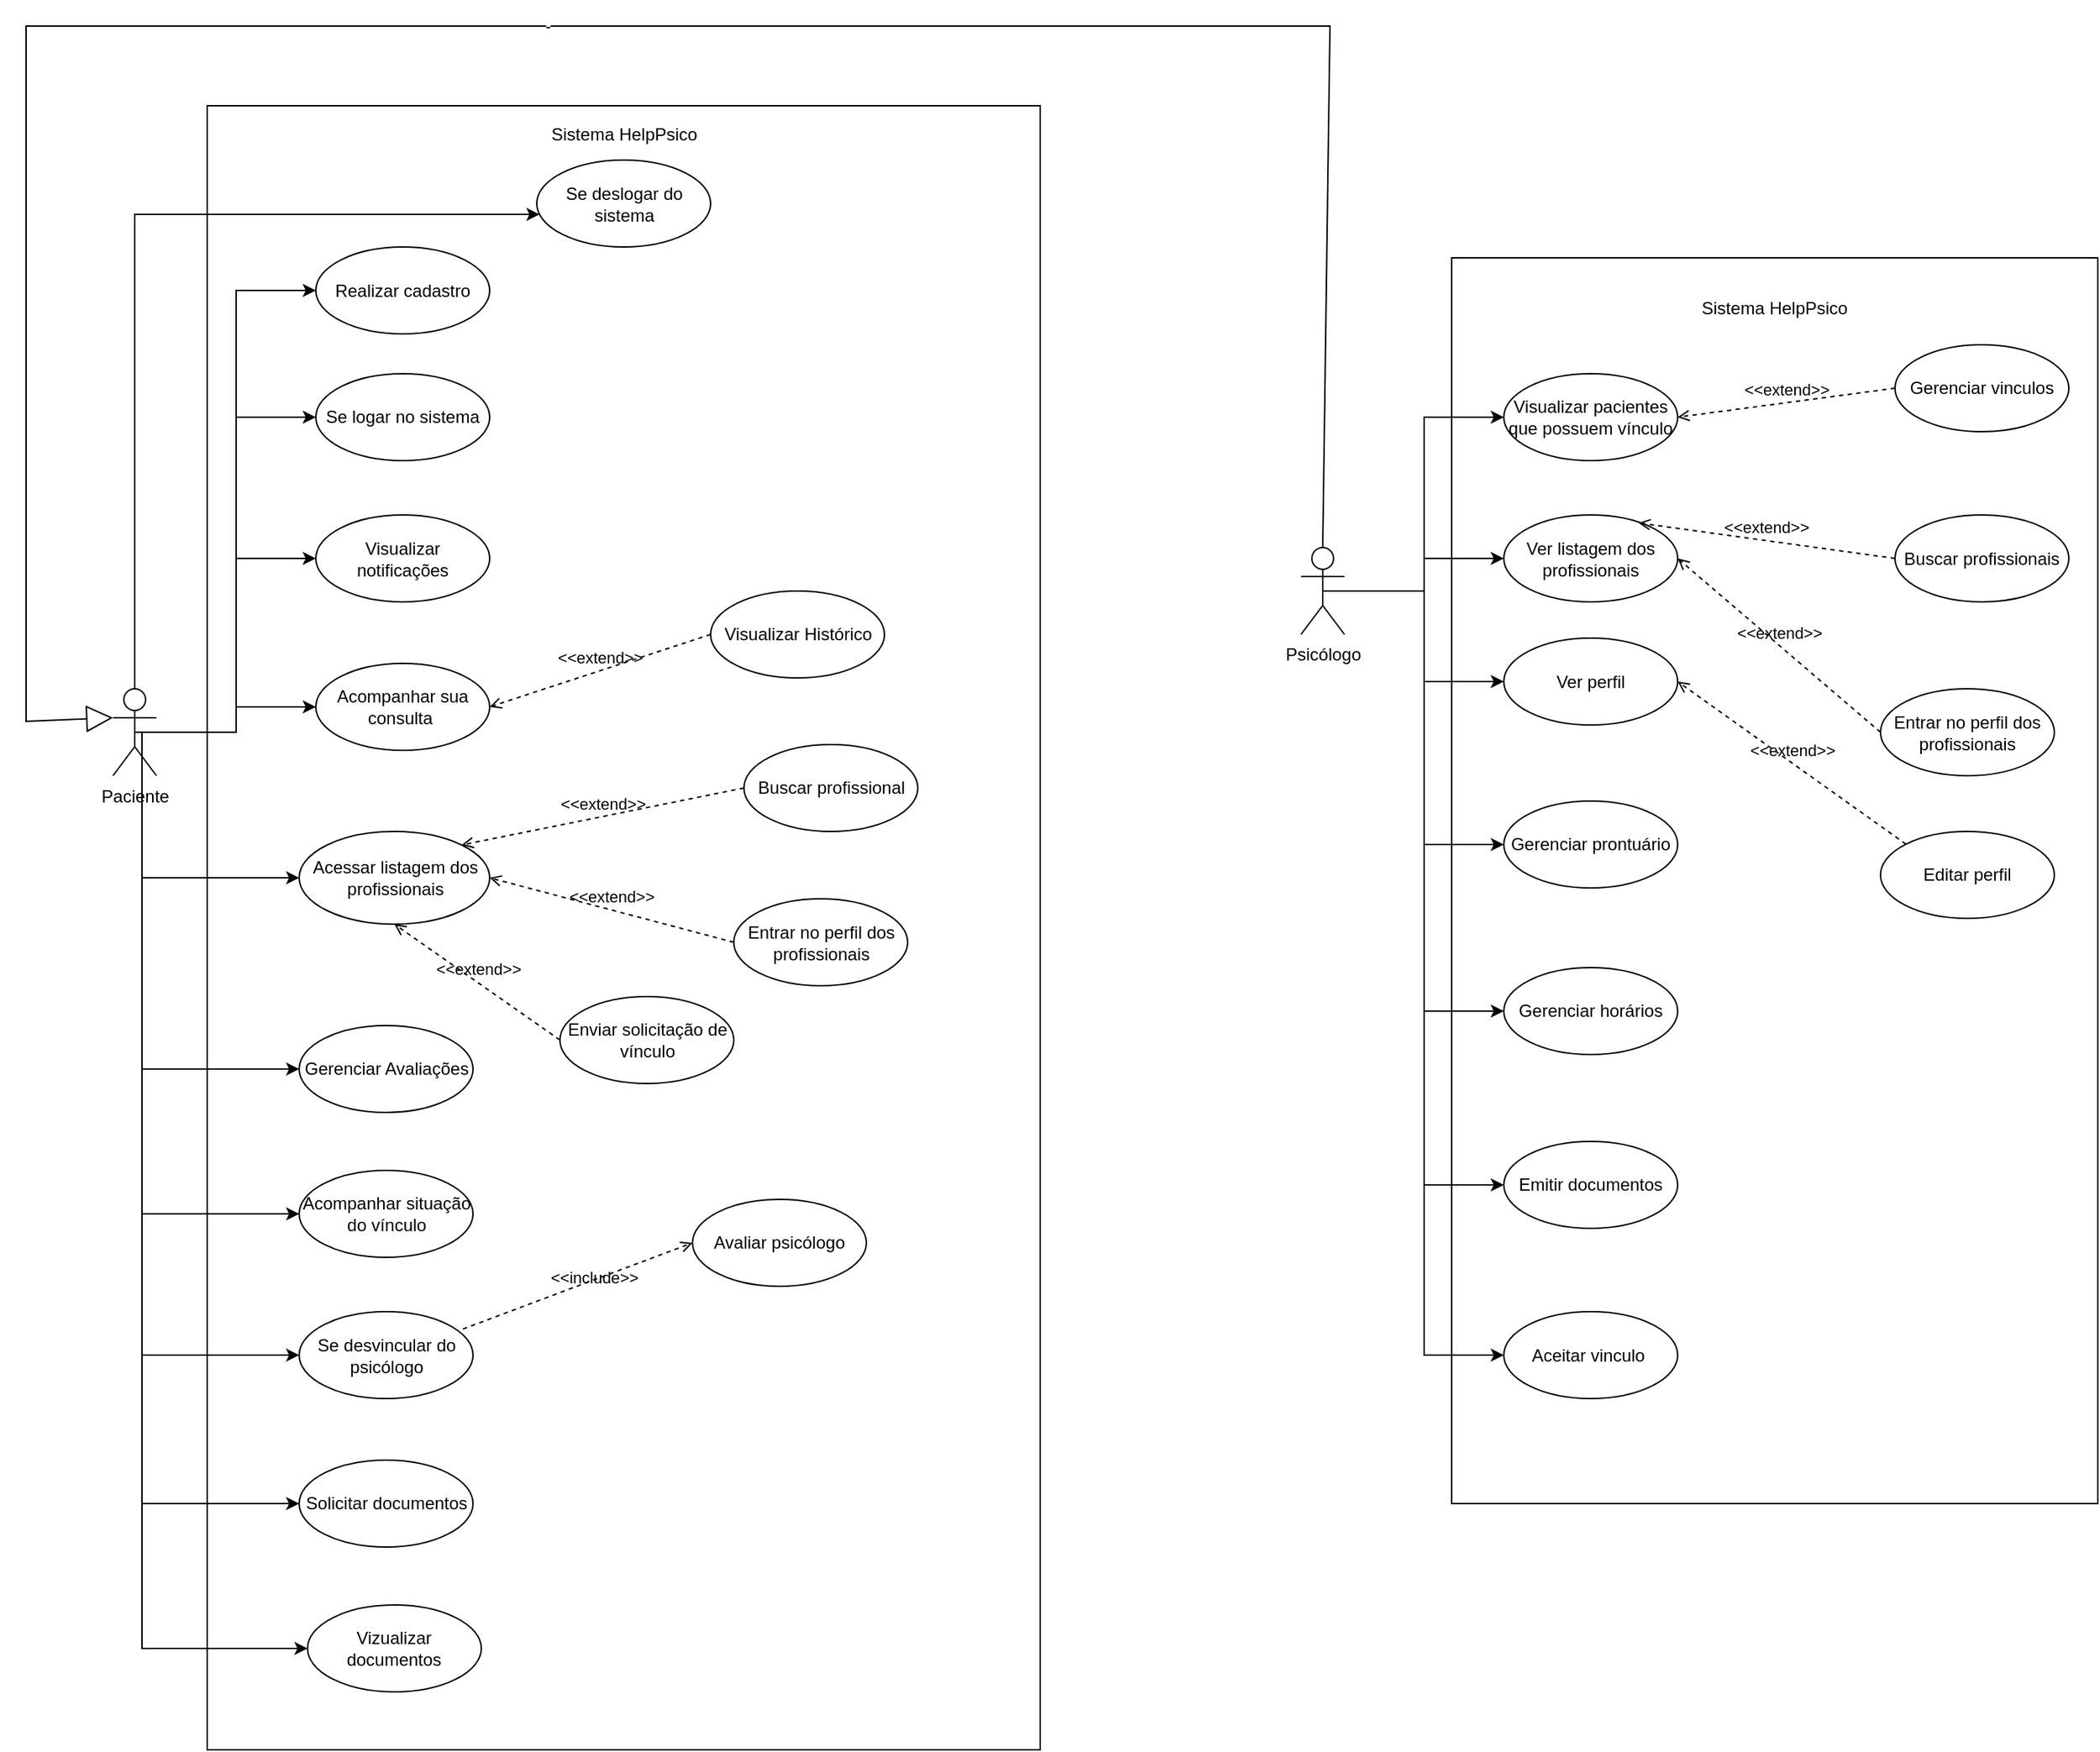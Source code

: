 <mxfile version="26.2.2">
  <diagram name="Página-1" id="GL1pwOXR8_x6SwgY-prI">
    <mxGraphModel dx="1667" dy="2010" grid="1" gridSize="10" guides="1" tooltips="1" connect="1" arrows="1" fold="1" page="1" pageScale="1" pageWidth="827" pageHeight="1169" math="0" shadow="0">
      <root>
        <mxCell id="0" />
        <mxCell id="1" parent="0" />
        <mxCell id="RLy1npx4N5lf20qVxHuJ-1" value="" style="rounded=0;whiteSpace=wrap;html=1;" parent="1" vertex="1">
          <mxGeometry x="165" y="45" width="575" height="1135" as="geometry" />
        </mxCell>
        <mxCell id="RLy1npx4N5lf20qVxHuJ-2" style="edgeStyle=orthogonalEdgeStyle;rounded=0;orthogonalLoop=1;jettySize=auto;html=1;entryX=0;entryY=0.5;entryDx=0;entryDy=0;" parent="1" source="RLy1npx4N5lf20qVxHuJ-8" target="RLy1npx4N5lf20qVxHuJ-20" edge="1">
          <mxGeometry relative="1" as="geometry" />
        </mxCell>
        <mxCell id="RLy1npx4N5lf20qVxHuJ-3" style="edgeStyle=orthogonalEdgeStyle;rounded=0;orthogonalLoop=1;jettySize=auto;html=1;entryX=0;entryY=0.5;entryDx=0;entryDy=0;" parent="1" source="RLy1npx4N5lf20qVxHuJ-8" target="RLy1npx4N5lf20qVxHuJ-9" edge="1">
          <mxGeometry relative="1" as="geometry" />
        </mxCell>
        <mxCell id="RLy1npx4N5lf20qVxHuJ-4" style="edgeStyle=orthogonalEdgeStyle;rounded=0;orthogonalLoop=1;jettySize=auto;html=1;entryX=0;entryY=0.5;entryDx=0;entryDy=0;" parent="1" source="RLy1npx4N5lf20qVxHuJ-8" target="RLy1npx4N5lf20qVxHuJ-21" edge="1">
          <mxGeometry relative="1" as="geometry" />
        </mxCell>
        <mxCell id="RLy1npx4N5lf20qVxHuJ-5" style="edgeStyle=orthogonalEdgeStyle;rounded=0;orthogonalLoop=1;jettySize=auto;html=1;entryX=0;entryY=0.5;entryDx=0;entryDy=0;" parent="1" source="RLy1npx4N5lf20qVxHuJ-8" target="RLy1npx4N5lf20qVxHuJ-22" edge="1">
          <mxGeometry relative="1" as="geometry">
            <Array as="points">
              <mxPoint x="120" y="578" />
            </Array>
          </mxGeometry>
        </mxCell>
        <mxCell id="RLy1npx4N5lf20qVxHuJ-6" style="edgeStyle=orthogonalEdgeStyle;rounded=0;orthogonalLoop=1;jettySize=auto;html=1;exitX=0.5;exitY=0;exitDx=0;exitDy=0;exitPerimeter=0;" parent="1" source="RLy1npx4N5lf20qVxHuJ-8" target="RLy1npx4N5lf20qVxHuJ-38" edge="1">
          <mxGeometry relative="1" as="geometry">
            <Array as="points">
              <mxPoint x="115" y="120" />
            </Array>
          </mxGeometry>
        </mxCell>
        <mxCell id="RLy1npx4N5lf20qVxHuJ-7" style="edgeStyle=orthogonalEdgeStyle;rounded=0;orthogonalLoop=1;jettySize=auto;html=1;entryX=0;entryY=0.5;entryDx=0;entryDy=0;exitX=0.5;exitY=0.5;exitDx=0;exitDy=0;exitPerimeter=0;" parent="1" source="RLy1npx4N5lf20qVxHuJ-8" target="RLy1npx4N5lf20qVxHuJ-46" edge="1">
          <mxGeometry relative="1" as="geometry">
            <Array as="points">
              <mxPoint x="120" y="477" />
              <mxPoint x="120" y="710" />
            </Array>
          </mxGeometry>
        </mxCell>
        <mxCell id="RLy1npx4N5lf20qVxHuJ-8" value="Paciente" style="shape=umlActor;verticalLabelPosition=bottom;verticalAlign=top;html=1;outlineConnect=0;" parent="1" vertex="1">
          <mxGeometry x="100" y="447.5" width="30" height="60" as="geometry" />
        </mxCell>
        <mxCell id="RLy1npx4N5lf20qVxHuJ-9" value="Se logar no sistema" style="ellipse;whiteSpace=wrap;html=1;" parent="1" vertex="1">
          <mxGeometry x="240" y="230" width="120" height="60" as="geometry" />
        </mxCell>
        <mxCell id="RLy1npx4N5lf20qVxHuJ-10" value="Sistema HelpPsico" style="text;html=1;align=center;verticalAlign=middle;whiteSpace=wrap;rounded=0;" parent="1" vertex="1">
          <mxGeometry x="395.5" y="50" width="114" height="30" as="geometry" />
        </mxCell>
        <mxCell id="RLy1npx4N5lf20qVxHuJ-11" value="" style="rounded=0;whiteSpace=wrap;html=1;" parent="1" vertex="1">
          <mxGeometry x="1024" y="150" width="446" height="860" as="geometry" />
        </mxCell>
        <mxCell id="RLy1npx4N5lf20qVxHuJ-15" style="edgeStyle=orthogonalEdgeStyle;rounded=0;orthogonalLoop=1;jettySize=auto;html=1;entryX=0;entryY=0.5;entryDx=0;entryDy=0;" parent="1" source="RLy1npx4N5lf20qVxHuJ-18" target="RLy1npx4N5lf20qVxHuJ-47" edge="1">
          <mxGeometry relative="1" as="geometry" />
        </mxCell>
        <mxCell id="RLy1npx4N5lf20qVxHuJ-16" style="edgeStyle=orthogonalEdgeStyle;rounded=0;orthogonalLoop=1;jettySize=auto;html=1;entryX=0;entryY=0.5;entryDx=0;entryDy=0;" parent="1" source="RLy1npx4N5lf20qVxHuJ-18" target="RLy1npx4N5lf20qVxHuJ-50" edge="1">
          <mxGeometry relative="1" as="geometry" />
        </mxCell>
        <mxCell id="RLy1npx4N5lf20qVxHuJ-17" style="edgeStyle=orthogonalEdgeStyle;rounded=0;orthogonalLoop=1;jettySize=auto;html=1;entryX=0;entryY=0.5;entryDx=0;entryDy=0;" parent="1" source="RLy1npx4N5lf20qVxHuJ-18" target="RLy1npx4N5lf20qVxHuJ-52" edge="1">
          <mxGeometry relative="1" as="geometry" />
        </mxCell>
        <mxCell id="RLy1npx4N5lf20qVxHuJ-18" value="Psicólogo" style="shape=umlActor;verticalLabelPosition=bottom;verticalAlign=top;html=1;outlineConnect=0;" parent="1" vertex="1">
          <mxGeometry x="920" y="350" width="30" height="60" as="geometry" />
        </mxCell>
        <mxCell id="RLy1npx4N5lf20qVxHuJ-19" value="Sistema HelpPsico" style="text;html=1;align=center;verticalAlign=middle;whiteSpace=wrap;rounded=0;" parent="1" vertex="1">
          <mxGeometry x="1192" y="170" width="110" height="30" as="geometry" />
        </mxCell>
        <mxCell id="RLy1npx4N5lf20qVxHuJ-20" value="Realizar cadastro" style="ellipse;whiteSpace=wrap;html=1;" parent="1" vertex="1">
          <mxGeometry x="240" y="142.5" width="120" height="60" as="geometry" />
        </mxCell>
        <mxCell id="RLy1npx4N5lf20qVxHuJ-21" value="Acompanhar sua consulta&amp;nbsp;" style="ellipse;whiteSpace=wrap;html=1;" parent="1" vertex="1">
          <mxGeometry x="240" y="430" width="120" height="60" as="geometry" />
        </mxCell>
        <mxCell id="RLy1npx4N5lf20qVxHuJ-22" value="Acessar listagem dos profissionais" style="ellipse;whiteSpace=wrap;html=1;" parent="1" vertex="1">
          <mxGeometry x="228.5" y="546" width="131.5" height="64" as="geometry" />
        </mxCell>
        <mxCell id="RLy1npx4N5lf20qVxHuJ-23" value="Visualizar notificações" style="ellipse;whiteSpace=wrap;html=1;" parent="1" vertex="1">
          <mxGeometry x="240" y="327.5" width="120" height="60" as="geometry" />
        </mxCell>
        <mxCell id="RLy1npx4N5lf20qVxHuJ-24" value="Visualizar Histórico" style="ellipse;whiteSpace=wrap;html=1;" parent="1" vertex="1">
          <mxGeometry x="512.5" y="380" width="120" height="60" as="geometry" />
        </mxCell>
        <mxCell id="RLy1npx4N5lf20qVxHuJ-25" value="Acompanhar situação do vínculo" style="ellipse;whiteSpace=wrap;html=1;" parent="1" vertex="1">
          <mxGeometry x="228.5" y="780" width="120" height="60" as="geometry" />
        </mxCell>
        <mxCell id="RLy1npx4N5lf20qVxHuJ-27" value="&amp;lt;&amp;lt;extend&amp;gt;&amp;gt;" style="html=1;verticalAlign=bottom;labelBackgroundColor=none;endArrow=open;endFill=0;dashed=1;rounded=0;exitX=0;exitY=0.5;exitDx=0;exitDy=0;entryX=1;entryY=0.5;entryDx=0;entryDy=0;" parent="1" source="RLy1npx4N5lf20qVxHuJ-24" target="RLy1npx4N5lf20qVxHuJ-21" edge="1">
          <mxGeometry width="160" relative="1" as="geometry">
            <mxPoint x="353" y="349" as="sourcePoint" />
            <mxPoint x="441" y="301" as="targetPoint" />
          </mxGeometry>
        </mxCell>
        <mxCell id="RLy1npx4N5lf20qVxHuJ-29" value="Buscar profissional" style="ellipse;whiteSpace=wrap;html=1;" parent="1" vertex="1">
          <mxGeometry x="535.5" y="486" width="120" height="60" as="geometry" />
        </mxCell>
        <mxCell id="RLy1npx4N5lf20qVxHuJ-30" value="&amp;lt;&amp;lt;extend&amp;gt;&amp;gt;" style="html=1;verticalAlign=bottom;labelBackgroundColor=none;endArrow=open;endFill=0;dashed=1;rounded=0;exitX=0;exitY=0.5;exitDx=0;exitDy=0;entryX=1;entryY=0;entryDx=0;entryDy=0;" parent="1" source="RLy1npx4N5lf20qVxHuJ-29" target="RLy1npx4N5lf20qVxHuJ-22" edge="1">
          <mxGeometry width="160" relative="1" as="geometry">
            <mxPoint x="460" y="470" as="sourcePoint" />
            <mxPoint x="470" y="490" as="targetPoint" />
          </mxGeometry>
        </mxCell>
        <mxCell id="RLy1npx4N5lf20qVxHuJ-31" value="Entrar no perfil dos profissionais" style="ellipse;whiteSpace=wrap;html=1;" parent="1" vertex="1">
          <mxGeometry x="528.5" y="592.5" width="120" height="60" as="geometry" />
        </mxCell>
        <mxCell id="RLy1npx4N5lf20qVxHuJ-32" value="&amp;lt;&amp;lt;extend&amp;gt;&amp;gt;" style="html=1;verticalAlign=bottom;labelBackgroundColor=none;endArrow=open;endFill=0;dashed=1;rounded=0;exitX=0;exitY=0.5;exitDx=0;exitDy=0;entryX=1;entryY=0.5;entryDx=0;entryDy=0;" parent="1" source="RLy1npx4N5lf20qVxHuJ-31" target="RLy1npx4N5lf20qVxHuJ-22" edge="1">
          <mxGeometry width="160" relative="1" as="geometry">
            <mxPoint x="460" y="560" as="sourcePoint" />
            <mxPoint x="620" y="560" as="targetPoint" />
          </mxGeometry>
        </mxCell>
        <mxCell id="RLy1npx4N5lf20qVxHuJ-33" value="Enviar solicitação de vínculo" style="ellipse;whiteSpace=wrap;html=1;" parent="1" vertex="1">
          <mxGeometry x="408.5" y="660" width="120" height="60" as="geometry" />
        </mxCell>
        <mxCell id="RLy1npx4N5lf20qVxHuJ-34" value="&amp;lt;&amp;lt;extend&amp;gt;&amp;gt;" style="html=1;verticalAlign=bottom;labelBackgroundColor=none;endArrow=open;endFill=0;dashed=1;rounded=0;exitX=0;exitY=0.5;exitDx=0;exitDy=0;entryX=0.5;entryY=1;entryDx=0;entryDy=0;" parent="1" source="RLy1npx4N5lf20qVxHuJ-33" target="RLy1npx4N5lf20qVxHuJ-22" edge="1">
          <mxGeometry width="160" relative="1" as="geometry">
            <mxPoint x="370" y="540" as="sourcePoint" />
            <mxPoint x="540" y="540" as="targetPoint" />
          </mxGeometry>
        </mxCell>
        <mxCell id="RLy1npx4N5lf20qVxHuJ-36" value="Se desvincular do psicólogo" style="ellipse;whiteSpace=wrap;html=1;" parent="1" vertex="1">
          <mxGeometry x="228.5" y="877.5" width="120" height="60" as="geometry" />
        </mxCell>
        <mxCell id="RLy1npx4N5lf20qVxHuJ-38" value="Se deslogar do sistema" style="ellipse;whiteSpace=wrap;html=1;" parent="1" vertex="1">
          <mxGeometry x="392.5" y="82.5" width="120" height="60" as="geometry" />
        </mxCell>
        <mxCell id="RLy1npx4N5lf20qVxHuJ-42" value="Solicitar documentos" style="ellipse;whiteSpace=wrap;html=1;" parent="1" vertex="1">
          <mxGeometry x="228.5" y="980" width="120" height="60" as="geometry" />
        </mxCell>
        <mxCell id="RLy1npx4N5lf20qVxHuJ-44" value="Avaliar psicólogo" style="ellipse;whiteSpace=wrap;html=1;" parent="1" vertex="1">
          <mxGeometry x="500" y="800" width="120" height="60" as="geometry" />
        </mxCell>
        <mxCell id="RLy1npx4N5lf20qVxHuJ-45" value="&amp;lt;&amp;lt;include&lt;span style=&quot;background-color: initial;&quot;&gt;&amp;gt;&amp;gt;&lt;/span&gt;" style="html=1;verticalAlign=bottom;labelBackgroundColor=none;endArrow=open;endFill=0;dashed=1;rounded=0;exitX=0.942;exitY=0.2;exitDx=0;exitDy=0;entryX=0;entryY=0.5;entryDx=0;entryDy=0;exitPerimeter=0;" parent="1" source="RLy1npx4N5lf20qVxHuJ-36" target="RLy1npx4N5lf20qVxHuJ-44" edge="1">
          <mxGeometry x="0.121" y="-7" width="160" relative="1" as="geometry">
            <mxPoint x="370" y="413" as="sourcePoint" />
            <mxPoint x="539" y="326" as="targetPoint" />
            <mxPoint x="-1" as="offset" />
          </mxGeometry>
        </mxCell>
        <mxCell id="RLy1npx4N5lf20qVxHuJ-46" value="Gerenciar Avaliações" style="ellipse;whiteSpace=wrap;html=1;" parent="1" vertex="1">
          <mxGeometry x="228.5" y="680" width="120" height="60" as="geometry" />
        </mxCell>
        <mxCell id="RLy1npx4N5lf20qVxHuJ-47" value="Visualizar pacientes que possuem vínculo" style="ellipse;whiteSpace=wrap;html=1;" parent="1" vertex="1">
          <mxGeometry x="1060" y="230" width="120" height="60" as="geometry" />
        </mxCell>
        <mxCell id="RLy1npx4N5lf20qVxHuJ-48" value="Gerenciar vinculos" style="ellipse;whiteSpace=wrap;html=1;" parent="1" vertex="1">
          <mxGeometry x="1330" y="210" width="120" height="60" as="geometry" />
        </mxCell>
        <mxCell id="RLy1npx4N5lf20qVxHuJ-50" value="Ver listagem dos profissionais" style="ellipse;whiteSpace=wrap;html=1;" parent="1" vertex="1">
          <mxGeometry x="1060" y="327.5" width="120" height="60" as="geometry" />
        </mxCell>
        <mxCell id="RLy1npx4N5lf20qVxHuJ-51" value="&amp;lt;&amp;lt;extend&amp;gt;&amp;gt;" style="html=1;verticalAlign=bottom;labelBackgroundColor=none;endArrow=open;endFill=0;dashed=1;rounded=0;entryX=1;entryY=0.5;entryDx=0;entryDy=0;exitX=0;exitY=0.5;exitDx=0;exitDy=0;" parent="1" source="RLy1npx4N5lf20qVxHuJ-48" target="RLy1npx4N5lf20qVxHuJ-47" edge="1">
          <mxGeometry width="160" relative="1" as="geometry">
            <mxPoint x="1050" y="320" as="sourcePoint" />
            <mxPoint x="1210" y="320" as="targetPoint" />
          </mxGeometry>
        </mxCell>
        <mxCell id="RLy1npx4N5lf20qVxHuJ-52" value="Ver perfil" style="ellipse;whiteSpace=wrap;html=1;" parent="1" vertex="1">
          <mxGeometry x="1060" y="412.5" width="120" height="60" as="geometry" />
        </mxCell>
        <mxCell id="RLy1npx4N5lf20qVxHuJ-53" value="Editar perfil" style="ellipse;whiteSpace=wrap;html=1;" parent="1" vertex="1">
          <mxGeometry x="1320" y="546" width="120" height="60" as="geometry" />
        </mxCell>
        <mxCell id="RLy1npx4N5lf20qVxHuJ-56" value="&amp;lt;&amp;lt;extend&amp;gt;&amp;gt;" style="html=1;verticalAlign=bottom;labelBackgroundColor=none;endArrow=open;endFill=0;dashed=1;rounded=0;exitX=0;exitY=0;exitDx=0;exitDy=0;entryX=1;entryY=0.5;entryDx=0;entryDy=0;" parent="1" source="RLy1npx4N5lf20qVxHuJ-53" target="RLy1npx4N5lf20qVxHuJ-52" edge="1">
          <mxGeometry width="160" relative="1" as="geometry">
            <mxPoint x="1205.5" y="502.5" as="sourcePoint" />
            <mxPoint x="900" y="650" as="targetPoint" />
          </mxGeometry>
        </mxCell>
        <mxCell id="RLy1npx4N5lf20qVxHuJ-58" value="&amp;lt;&amp;lt;extend&amp;gt;&amp;gt;" style="html=1;verticalAlign=bottom;labelBackgroundColor=none;endArrow=open;endFill=0;dashed=1;rounded=0;exitX=0;exitY=0.5;exitDx=0;exitDy=0;entryX=1;entryY=0.5;entryDx=0;entryDy=0;" parent="1" source="RLy1npx4N5lf20qVxHuJ-61" target="RLy1npx4N5lf20qVxHuJ-50" edge="1">
          <mxGeometry width="160" relative="1" as="geometry">
            <mxPoint x="1243" y="466" as="sourcePoint" />
            <mxPoint x="1620" y="430" as="targetPoint" />
          </mxGeometry>
        </mxCell>
        <mxCell id="RLy1npx4N5lf20qVxHuJ-59" value="&amp;lt;&amp;lt;extend&amp;gt;&amp;gt;" style="html=1;verticalAlign=bottom;labelBackgroundColor=none;endArrow=open;endFill=0;dashed=1;rounded=0;exitX=0;exitY=0.5;exitDx=0;exitDy=0;entryX=0.775;entryY=0.092;entryDx=0;entryDy=0;entryPerimeter=0;" parent="1" source="RLy1npx4N5lf20qVxHuJ-60" target="RLy1npx4N5lf20qVxHuJ-50" edge="1">
          <mxGeometry width="160" relative="1" as="geometry">
            <mxPoint x="1251" y="450" as="sourcePoint" />
            <mxPoint x="920" y="460" as="targetPoint" />
          </mxGeometry>
        </mxCell>
        <mxCell id="RLy1npx4N5lf20qVxHuJ-60" value="Buscar profissionais" style="ellipse;whiteSpace=wrap;html=1;" parent="1" vertex="1">
          <mxGeometry x="1330" y="327.5" width="120" height="60" as="geometry" />
        </mxCell>
        <mxCell id="RLy1npx4N5lf20qVxHuJ-61" value="Entrar no perfil dos profissionais" style="ellipse;whiteSpace=wrap;html=1;" parent="1" vertex="1">
          <mxGeometry x="1320" y="447.5" width="120" height="60" as="geometry" />
        </mxCell>
        <mxCell id="RLy1npx4N5lf20qVxHuJ-101" value="-" style="endArrow=block;endSize=16;endFill=0;html=1;rounded=0;exitX=0.5;exitY=0;exitDx=0;exitDy=0;exitPerimeter=0;entryX=0;entryY=0.333;entryDx=0;entryDy=0;entryPerimeter=0;" parent="1" source="RLy1npx4N5lf20qVxHuJ-18" target="RLy1npx4N5lf20qVxHuJ-8" edge="1">
          <mxGeometry width="160" relative="1" as="geometry">
            <mxPoint x="790" y="100" as="sourcePoint" />
            <mxPoint x="950" y="100" as="targetPoint" />
            <Array as="points">
              <mxPoint x="940" y="-10" />
              <mxPoint x="40" y="-10" />
              <mxPoint x="40" y="470" />
            </Array>
          </mxGeometry>
        </mxCell>
        <mxCell id="G9yQMZuAyRBsFmDiI08R-2" style="edgeStyle=orthogonalEdgeStyle;rounded=0;orthogonalLoop=1;jettySize=auto;html=1;entryX=0;entryY=0.5;entryDx=0;entryDy=0;exitX=0.5;exitY=0.5;exitDx=0;exitDy=0;exitPerimeter=0;" parent="1" source="RLy1npx4N5lf20qVxHuJ-8" target="RLy1npx4N5lf20qVxHuJ-25" edge="1">
          <mxGeometry relative="1" as="geometry">
            <Array as="points">
              <mxPoint x="120" y="478" />
              <mxPoint x="120" y="810" />
            </Array>
            <mxPoint x="125" y="457" as="sourcePoint" />
            <mxPoint x="404" y="130" as="targetPoint" />
          </mxGeometry>
        </mxCell>
        <mxCell id="G9yQMZuAyRBsFmDiI08R-3" style="edgeStyle=orthogonalEdgeStyle;rounded=0;orthogonalLoop=1;jettySize=auto;html=1;entryX=0;entryY=0.5;entryDx=0;entryDy=0;exitX=0.5;exitY=0.5;exitDx=0;exitDy=0;exitPerimeter=0;" parent="1" source="RLy1npx4N5lf20qVxHuJ-8" target="RLy1npx4N5lf20qVxHuJ-36" edge="1">
          <mxGeometry relative="1" as="geometry">
            <Array as="points">
              <mxPoint x="120" y="478" />
              <mxPoint x="120" y="908" />
            </Array>
            <mxPoint x="160" y="520" as="sourcePoint" />
            <mxPoint x="239" y="820" as="targetPoint" />
          </mxGeometry>
        </mxCell>
        <mxCell id="G9yQMZuAyRBsFmDiI08R-4" style="edgeStyle=orthogonalEdgeStyle;rounded=0;orthogonalLoop=1;jettySize=auto;html=1;entryX=0;entryY=0.5;entryDx=0;entryDy=0;exitX=0.5;exitY=0.5;exitDx=0;exitDy=0;exitPerimeter=0;" parent="1" source="RLy1npx4N5lf20qVxHuJ-8" target="RLy1npx4N5lf20qVxHuJ-42" edge="1">
          <mxGeometry relative="1" as="geometry">
            <Array as="points">
              <mxPoint x="120" y="478" />
              <mxPoint x="120" y="1010" />
            </Array>
            <mxPoint x="135" y="498" as="sourcePoint" />
            <mxPoint x="249" y="830" as="targetPoint" />
          </mxGeometry>
        </mxCell>
        <mxCell id="G9yQMZuAyRBsFmDiI08R-5" value="Gerenciar prontuário" style="ellipse;whiteSpace=wrap;html=1;" parent="1" vertex="1">
          <mxGeometry x="1060" y="525" width="120" height="60" as="geometry" />
        </mxCell>
        <mxCell id="G9yQMZuAyRBsFmDiI08R-6" style="edgeStyle=orthogonalEdgeStyle;rounded=0;orthogonalLoop=1;jettySize=auto;html=1;entryX=0;entryY=0.5;entryDx=0;entryDy=0;exitX=0.5;exitY=0.5;exitDx=0;exitDy=0;exitPerimeter=0;" parent="1" source="RLy1npx4N5lf20qVxHuJ-18" target="G9yQMZuAyRBsFmDiI08R-5" edge="1">
          <mxGeometry relative="1" as="geometry">
            <mxPoint x="960" y="390" as="sourcePoint" />
            <mxPoint x="1070" y="453" as="targetPoint" />
          </mxGeometry>
        </mxCell>
        <mxCell id="G9yQMZuAyRBsFmDiI08R-7" value="Gerenciar horários" style="ellipse;whiteSpace=wrap;html=1;" parent="1" vertex="1">
          <mxGeometry x="1060" y="640" width="120" height="60" as="geometry" />
        </mxCell>
        <mxCell id="G9yQMZuAyRBsFmDiI08R-8" style="edgeStyle=orthogonalEdgeStyle;rounded=0;orthogonalLoop=1;jettySize=auto;html=1;entryX=0;entryY=0.5;entryDx=0;entryDy=0;exitX=0.5;exitY=0.5;exitDx=0;exitDy=0;exitPerimeter=0;" parent="1" source="RLy1npx4N5lf20qVxHuJ-18" target="G9yQMZuAyRBsFmDiI08R-7" edge="1">
          <mxGeometry relative="1" as="geometry">
            <mxPoint x="945" y="390" as="sourcePoint" />
            <mxPoint x="1070" y="565" as="targetPoint" />
          </mxGeometry>
        </mxCell>
        <mxCell id="G9yQMZuAyRBsFmDiI08R-9" value="Emitir documentos" style="ellipse;whiteSpace=wrap;html=1;" parent="1" vertex="1">
          <mxGeometry x="1060" y="760" width="120" height="60" as="geometry" />
        </mxCell>
        <mxCell id="G9yQMZuAyRBsFmDiI08R-10" style="edgeStyle=orthogonalEdgeStyle;rounded=0;orthogonalLoop=1;jettySize=auto;html=1;entryX=0;entryY=0.5;entryDx=0;entryDy=0;exitX=0.5;exitY=0.5;exitDx=0;exitDy=0;exitPerimeter=0;" parent="1" source="RLy1npx4N5lf20qVxHuJ-18" target="G9yQMZuAyRBsFmDiI08R-9" edge="1">
          <mxGeometry relative="1" as="geometry">
            <mxPoint x="945" y="390" as="sourcePoint" />
            <mxPoint x="1070" y="680" as="targetPoint" />
          </mxGeometry>
        </mxCell>
        <mxCell id="G9yQMZuAyRBsFmDiI08R-11" style="edgeStyle=orthogonalEdgeStyle;rounded=0;orthogonalLoop=1;jettySize=auto;html=1;entryX=0;entryY=0.5;entryDx=0;entryDy=0;exitX=0.5;exitY=0.5;exitDx=0;exitDy=0;exitPerimeter=0;" parent="1" source="RLy1npx4N5lf20qVxHuJ-8" target="RLy1npx4N5lf20qVxHuJ-23" edge="1">
          <mxGeometry relative="1" as="geometry">
            <mxPoint x="-160" y="518.26" as="sourcePoint" />
            <mxPoint x="-50" y="301.26" as="targetPoint" />
          </mxGeometry>
        </mxCell>
        <mxCell id="yu8aLzXa6_9SNoJxKmiM-1" value="Aceitar vinculo&amp;nbsp;" style="ellipse;whiteSpace=wrap;html=1;" parent="1" vertex="1">
          <mxGeometry x="1060" y="877.5" width="120" height="60" as="geometry" />
        </mxCell>
        <mxCell id="yu8aLzXa6_9SNoJxKmiM-2" style="edgeStyle=orthogonalEdgeStyle;rounded=0;orthogonalLoop=1;jettySize=auto;html=1;entryX=0;entryY=0.5;entryDx=0;entryDy=0;exitX=0.5;exitY=0.5;exitDx=0;exitDy=0;exitPerimeter=0;" parent="1" source="RLy1npx4N5lf20qVxHuJ-18" target="yu8aLzXa6_9SNoJxKmiM-1" edge="1">
          <mxGeometry relative="1" as="geometry">
            <mxPoint x="945" y="390" as="sourcePoint" />
            <mxPoint x="1070" y="800" as="targetPoint" />
          </mxGeometry>
        </mxCell>
        <mxCell id="RfW5LDOf8vGEqSZOXyp3-1" value="Vizualizar documentos" style="ellipse;whiteSpace=wrap;html=1;" parent="1" vertex="1">
          <mxGeometry x="234.25" y="1080" width="120" height="60" as="geometry" />
        </mxCell>
        <mxCell id="RfW5LDOf8vGEqSZOXyp3-2" style="edgeStyle=orthogonalEdgeStyle;rounded=0;orthogonalLoop=1;jettySize=auto;html=1;entryX=0;entryY=0.5;entryDx=0;entryDy=0;exitX=0.5;exitY=0.5;exitDx=0;exitDy=0;exitPerimeter=0;" parent="1" source="RLy1npx4N5lf20qVxHuJ-8" target="RfW5LDOf8vGEqSZOXyp3-1" edge="1">
          <mxGeometry relative="1" as="geometry">
            <Array as="points">
              <mxPoint x="120" y="478" />
              <mxPoint x="120" y="1110" />
            </Array>
            <mxPoint x="125" y="488" as="sourcePoint" />
            <mxPoint x="239" y="1020" as="targetPoint" />
          </mxGeometry>
        </mxCell>
      </root>
    </mxGraphModel>
  </diagram>
</mxfile>
